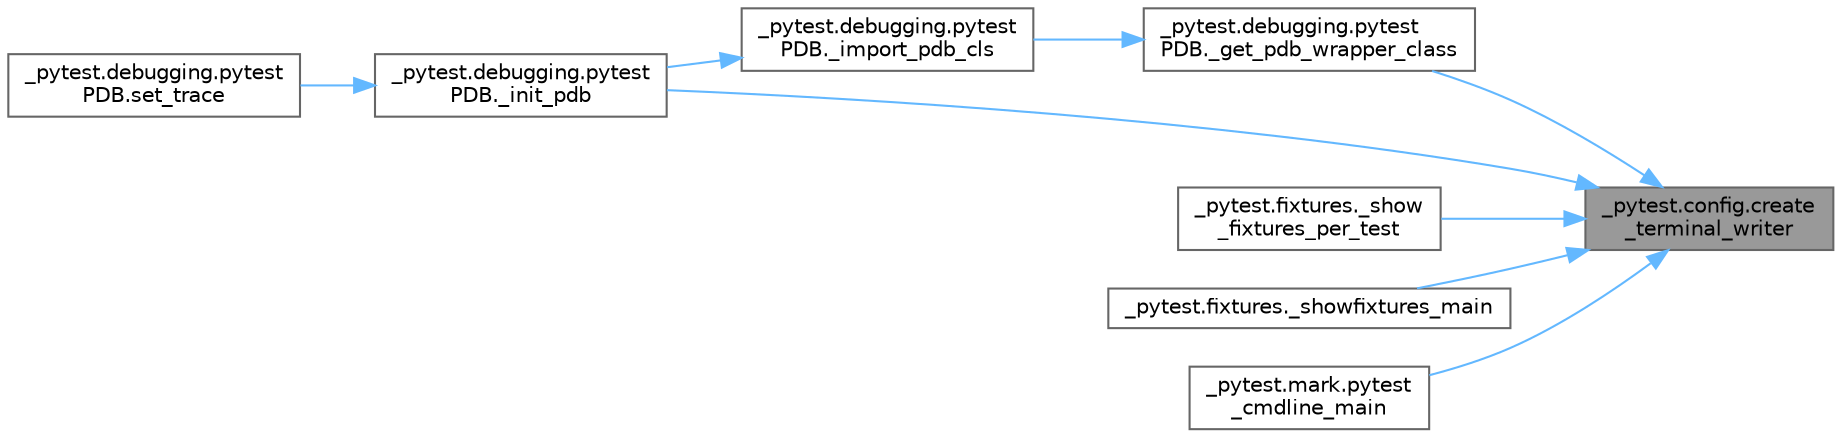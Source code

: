 digraph "_pytest.config.create_terminal_writer"
{
 // LATEX_PDF_SIZE
  bgcolor="transparent";
  edge [fontname=Helvetica,fontsize=10,labelfontname=Helvetica,labelfontsize=10];
  node [fontname=Helvetica,fontsize=10,shape=box,height=0.2,width=0.4];
  rankdir="RL";
  Node1 [id="Node000001",label="_pytest.config.create\l_terminal_writer",height=0.2,width=0.4,color="gray40", fillcolor="grey60", style="filled", fontcolor="black",tooltip=" "];
  Node1 -> Node2 [id="edge1_Node000001_Node000002",dir="back",color="steelblue1",style="solid",tooltip=" "];
  Node2 [id="Node000002",label="_pytest.debugging.pytest\lPDB._get_pdb_wrapper_class",height=0.2,width=0.4,color="grey40", fillcolor="white", style="filled",URL="$class__pytest_1_1debugging_1_1pytest_p_d_b.html#a8e23d0d3e2933d03e6a13368cf38edad",tooltip=" "];
  Node2 -> Node3 [id="edge2_Node000002_Node000003",dir="back",color="steelblue1",style="solid",tooltip=" "];
  Node3 [id="Node000003",label="_pytest.debugging.pytest\lPDB._import_pdb_cls",height=0.2,width=0.4,color="grey40", fillcolor="white", style="filled",URL="$class__pytest_1_1debugging_1_1pytest_p_d_b.html#aaa130b6ebe55e44c9f90372c05580497",tooltip=" "];
  Node3 -> Node4 [id="edge3_Node000003_Node000004",dir="back",color="steelblue1",style="solid",tooltip=" "];
  Node4 [id="Node000004",label="_pytest.debugging.pytest\lPDB._init_pdb",height=0.2,width=0.4,color="grey40", fillcolor="white", style="filled",URL="$class__pytest_1_1debugging_1_1pytest_p_d_b.html#a544c280532ae22ae8824986227d59d3d",tooltip=" "];
  Node4 -> Node5 [id="edge4_Node000004_Node000005",dir="back",color="steelblue1",style="solid",tooltip=" "];
  Node5 [id="Node000005",label="_pytest.debugging.pytest\lPDB.set_trace",height=0.2,width=0.4,color="grey40", fillcolor="white", style="filled",URL="$class__pytest_1_1debugging_1_1pytest_p_d_b.html#a0367083c41ff0ccbca93ddebec2c2d93",tooltip=" "];
  Node1 -> Node4 [id="edge5_Node000001_Node000004",dir="back",color="steelblue1",style="solid",tooltip=" "];
  Node1 -> Node6 [id="edge6_Node000001_Node000006",dir="back",color="steelblue1",style="solid",tooltip=" "];
  Node6 [id="Node000006",label="_pytest.fixtures._show\l_fixtures_per_test",height=0.2,width=0.4,color="grey40", fillcolor="white", style="filled",URL="$namespace__pytest_1_1fixtures.html#a4f672440decf622a27721cedd152d1dd",tooltip=" "];
  Node1 -> Node7 [id="edge7_Node000001_Node000007",dir="back",color="steelblue1",style="solid",tooltip=" "];
  Node7 [id="Node000007",label="_pytest.fixtures._showfixtures_main",height=0.2,width=0.4,color="grey40", fillcolor="white", style="filled",URL="$namespace__pytest_1_1fixtures.html#a6df50a9afa444ebc941bfee0bea13ebc",tooltip=" "];
  Node1 -> Node8 [id="edge8_Node000001_Node000008",dir="back",color="steelblue1",style="solid",tooltip=" "];
  Node8 [id="Node000008",label="_pytest.mark.pytest\l_cmdline_main",height=0.2,width=0.4,color="grey40", fillcolor="white", style="filled",URL="$namespace__pytest_1_1mark.html#aa1d321e8e375f06a1d8d675d9c7d197e",tooltip=" "];
}
